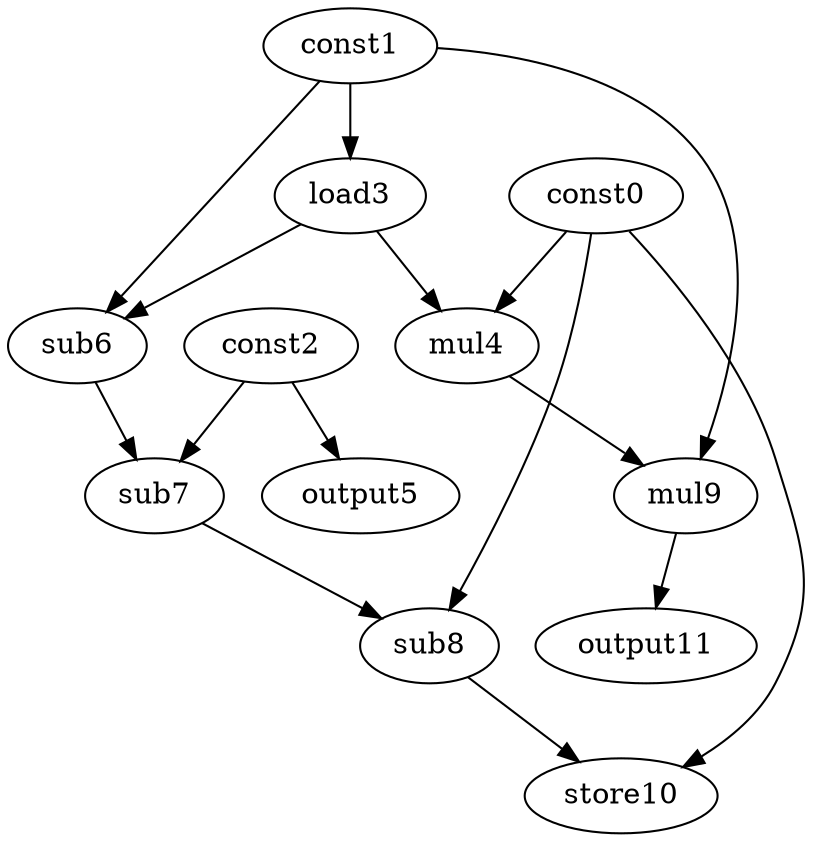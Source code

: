 digraph G { 
const0[opcode=const]; 
const1[opcode=const]; 
const2[opcode=const]; 
load3[opcode=load]; 
mul4[opcode=mul]; 
output5[opcode=output]; 
sub6[opcode=sub]; 
sub7[opcode=sub]; 
sub8[opcode=sub]; 
mul9[opcode=mul]; 
store10[opcode=store]; 
output11[opcode=output]; 
const1->load3[operand=0];
const2->output5[operand=0];
const0->mul4[operand=0];
load3->mul4[operand=1];
const1->sub6[operand=0];
load3->sub6[operand=1];
const2->sub7[operand=0];
sub6->sub7[operand=1];
const1->mul9[operand=0];
mul4->mul9[operand=1];
const0->sub8[operand=0];
sub7->sub8[operand=1];
mul9->output11[operand=0];
const0->store10[operand=0];
sub8->store10[operand=1];
}
